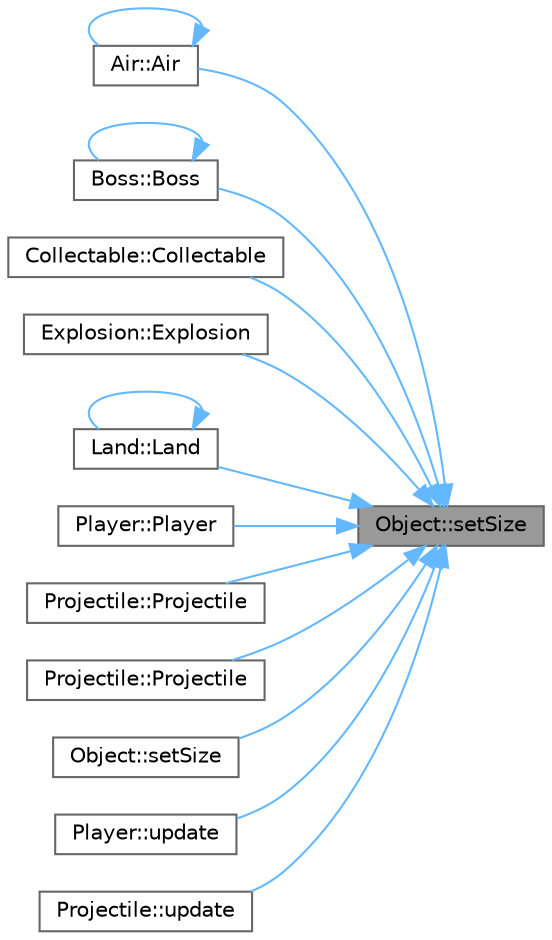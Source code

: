 digraph "Object::setSize"
{
 // LATEX_PDF_SIZE
  bgcolor="transparent";
  edge [fontname=Helvetica,fontsize=10,labelfontname=Helvetica,labelfontsize=10];
  node [fontname=Helvetica,fontsize=10,shape=box,height=0.2,width=0.4];
  rankdir="RL";
  Node1 [id="Node000001",label="Object::setSize",height=0.2,width=0.4,color="gray40", fillcolor="grey60", style="filled", fontcolor="black",tooltip=" "];
  Node1 -> Node2 [id="edge1_Node000001_Node000002",dir="back",color="steelblue1",style="solid",tooltip=" "];
  Node2 [id="Node000002",label="Air::Air",height=0.2,width=0.4,color="grey40", fillcolor="white", style="filled",URL="$class_air.html#ab505f9153ad671c72cc16563ff9fd11a",tooltip=" "];
  Node2 -> Node2 [id="edge2_Node000002_Node000002",dir="back",color="steelblue1",style="solid",tooltip=" "];
  Node1 -> Node3 [id="edge3_Node000001_Node000003",dir="back",color="steelblue1",style="solid",tooltip=" "];
  Node3 [id="Node000003",label="Boss::Boss",height=0.2,width=0.4,color="grey40", fillcolor="white", style="filled",URL="$class_boss.html#ab174554e020ae7888aec99bd0f505aba",tooltip=" "];
  Node3 -> Node3 [id="edge4_Node000003_Node000003",dir="back",color="steelblue1",style="solid",tooltip=" "];
  Node1 -> Node4 [id="edge5_Node000001_Node000004",dir="back",color="steelblue1",style="solid",tooltip=" "];
  Node4 [id="Node000004",label="Collectable::Collectable",height=0.2,width=0.4,color="grey40", fillcolor="white", style="filled",URL="$class_collectable.html#abac3b6b6ad00494d1d974330a04811cd",tooltip=" "];
  Node1 -> Node5 [id="edge6_Node000001_Node000005",dir="back",color="steelblue1",style="solid",tooltip=" "];
  Node5 [id="Node000005",label="Explosion::Explosion",height=0.2,width=0.4,color="grey40", fillcolor="white", style="filled",URL="$class_explosion.html#a20ce9356345c4dd4836db4d0507a1188",tooltip=" "];
  Node1 -> Node6 [id="edge7_Node000001_Node000006",dir="back",color="steelblue1",style="solid",tooltip=" "];
  Node6 [id="Node000006",label="Land::Land",height=0.2,width=0.4,color="grey40", fillcolor="white", style="filled",URL="$class_land.html#a4488e126e7b40ffd3ad4fc367f110026",tooltip=" "];
  Node6 -> Node6 [id="edge8_Node000006_Node000006",dir="back",color="steelblue1",style="solid",tooltip=" "];
  Node1 -> Node7 [id="edge9_Node000001_Node000007",dir="back",color="steelblue1",style="solid",tooltip=" "];
  Node7 [id="Node000007",label="Player::Player",height=0.2,width=0.4,color="grey40", fillcolor="white", style="filled",URL="$class_player.html#a6db3924655d37340586c9c4d4fefae8e",tooltip=" "];
  Node1 -> Node8 [id="edge10_Node000001_Node000008",dir="back",color="steelblue1",style="solid",tooltip=" "];
  Node8 [id="Node000008",label="Projectile::Projectile",height=0.2,width=0.4,color="grey40", fillcolor="white", style="filled",URL="$class_projectile.html#a005d9ba37047b1343fb1c59f5efdde0a",tooltip=" "];
  Node1 -> Node9 [id="edge11_Node000001_Node000009",dir="back",color="steelblue1",style="solid",tooltip=" "];
  Node9 [id="Node000009",label="Projectile::Projectile",height=0.2,width=0.4,color="grey40", fillcolor="white", style="filled",URL="$class_projectile.html#a94414bd806656a4a60abf0cf5162d579",tooltip=" "];
  Node1 -> Node10 [id="edge12_Node000001_Node000010",dir="back",color="steelblue1",style="solid",tooltip=" "];
  Node10 [id="Node000010",label="Object::setSize",height=0.2,width=0.4,color="grey40", fillcolor="white", style="filled",URL="$class_object.html#ae311e6cffe5a97a4dd2ea053c8815578",tooltip=" "];
  Node1 -> Node11 [id="edge13_Node000001_Node000011",dir="back",color="steelblue1",style="solid",tooltip=" "];
  Node11 [id="Node000011",label="Player::update",height=0.2,width=0.4,color="grey40", fillcolor="white", style="filled",URL="$class_player.html#ad3db15013054f56d7bd5697526a65078",tooltip="Updates the player."];
  Node1 -> Node12 [id="edge14_Node000001_Node000012",dir="back",color="steelblue1",style="solid",tooltip=" "];
  Node12 [id="Node000012",label="Projectile::update",height=0.2,width=0.4,color="grey40", fillcolor="white", style="filled",URL="$class_projectile.html#aac5408bf2c265be01e3b1828dbf87d95",tooltip=" "];
}
